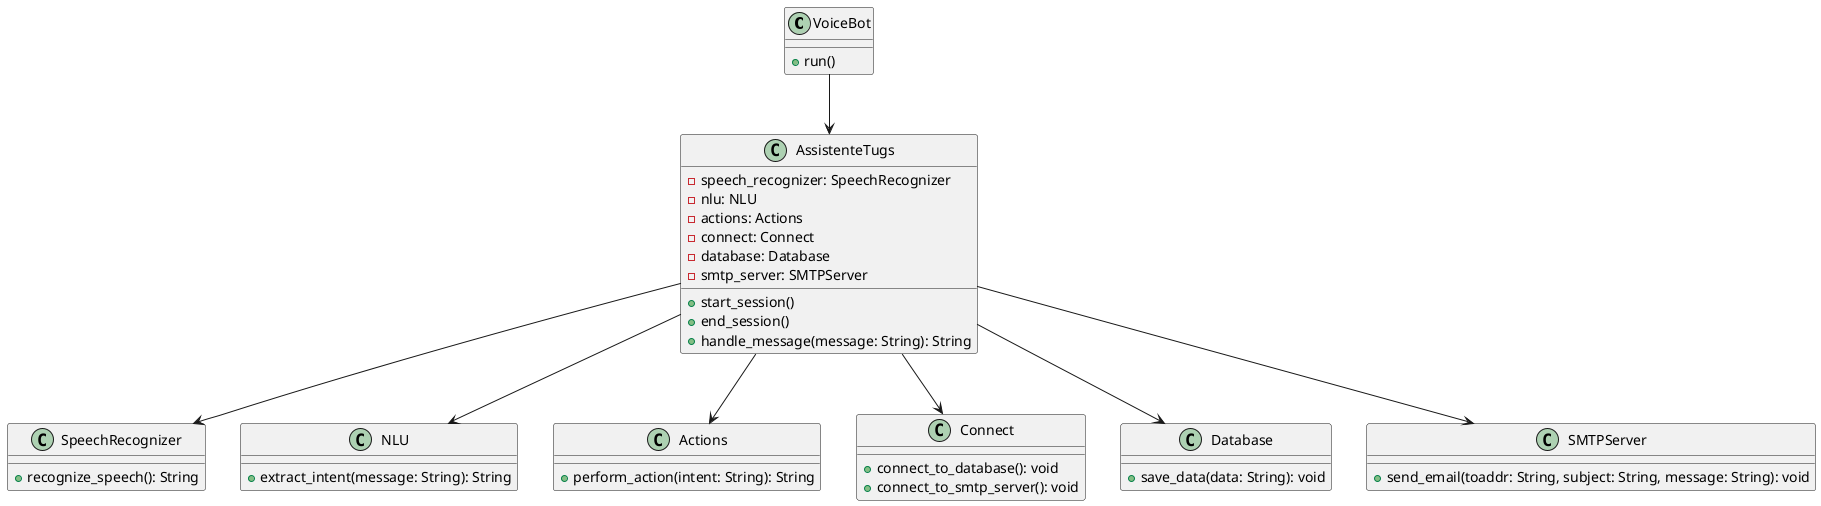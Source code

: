 @startuml classDiagram

class VoiceBot {
    +run()
}

class AssistenteTugs {
    -speech_recognizer: SpeechRecognizer
    -nlu: NLU
    -actions: Actions
    -connect: Connect
    -database: Database
    -smtp_server: SMTPServer

    +start_session()
    +end_session()
    +handle_message(message: String): String
}

class SpeechRecognizer {
    +recognize_speech(): String
}

class NLU {
    +extract_intent(message: String): String
}

class Actions {
    +perform_action(intent: String): String
}

class Connect {
    +connect_to_database(): void
    +connect_to_smtp_server(): void
}

class Database {
    +save_data(data: String): void
}

class SMTPServer {
    +send_email(toaddr: String, subject: String, message: String): void
}

VoiceBot --> AssistenteTugs
AssistenteTugs --> SpeechRecognizer
AssistenteTugs --> NLU
AssistenteTugs --> Actions
AssistenteTugs --> Connect
AssistenteTugs --> Database
AssistenteTugs --> SMTPServer

@enduml
